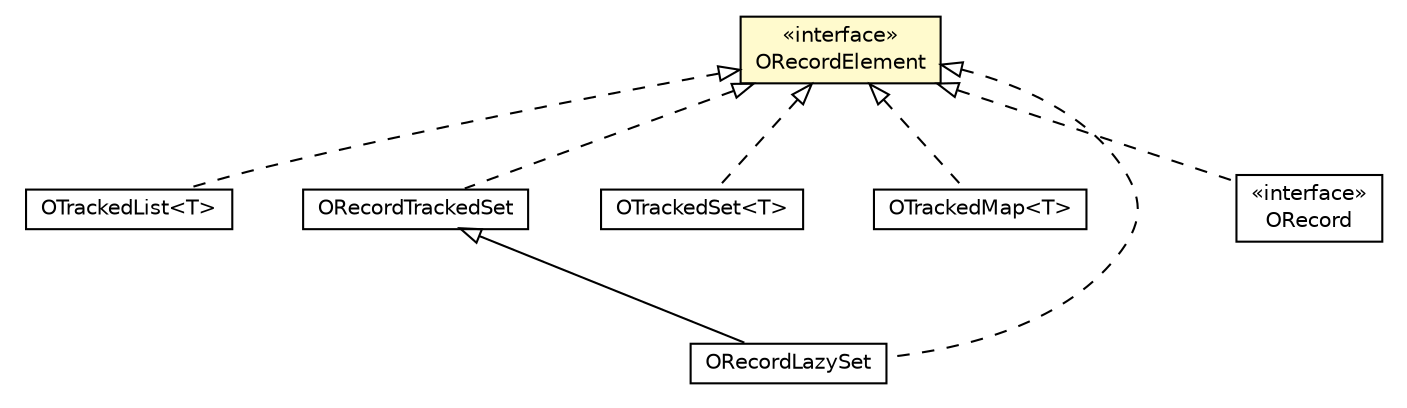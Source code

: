 #!/usr/local/bin/dot
#
# Class diagram 
# Generated by UMLGraph version R5_6-24-gf6e263 (http://www.umlgraph.org/)
#

digraph G {
	edge [fontname="Helvetica",fontsize=10,labelfontname="Helvetica",labelfontsize=10];
	node [fontname="Helvetica",fontsize=10,shape=plaintext];
	nodesep=0.25;
	ranksep=0.5;
	// com.orientechnologies.orient.core.db.record.OTrackedList<T>
	c2985522 [label=<<table title="com.orientechnologies.orient.core.db.record.OTrackedList" border="0" cellborder="1" cellspacing="0" cellpadding="2" port="p" href="./OTrackedList.html">
		<tr><td><table border="0" cellspacing="0" cellpadding="1">
<tr><td align="center" balign="center"> OTrackedList&lt;T&gt; </td></tr>
		</table></td></tr>
		</table>>, URL="./OTrackedList.html", fontname="Helvetica", fontcolor="black", fontsize=10.0];
	// com.orientechnologies.orient.core.db.record.ORecordTrackedSet
	c2985525 [label=<<table title="com.orientechnologies.orient.core.db.record.ORecordTrackedSet" border="0" cellborder="1" cellspacing="0" cellpadding="2" port="p" href="./ORecordTrackedSet.html">
		<tr><td><table border="0" cellspacing="0" cellpadding="1">
<tr><td align="center" balign="center"> ORecordTrackedSet </td></tr>
		</table></td></tr>
		</table>>, URL="./ORecordTrackedSet.html", fontname="Helvetica", fontcolor="black", fontsize=10.0];
	// com.orientechnologies.orient.core.db.record.ORecordElement
	c2985537 [label=<<table title="com.orientechnologies.orient.core.db.record.ORecordElement" border="0" cellborder="1" cellspacing="0" cellpadding="2" port="p" bgcolor="lemonChiffon" href="./ORecordElement.html">
		<tr><td><table border="0" cellspacing="0" cellpadding="1">
<tr><td align="center" balign="center"> &#171;interface&#187; </td></tr>
<tr><td align="center" balign="center"> ORecordElement </td></tr>
		</table></td></tr>
		</table>>, URL="./ORecordElement.html", fontname="Helvetica", fontcolor="black", fontsize=10.0];
	// com.orientechnologies.orient.core.db.record.OTrackedSet<T>
	c2985542 [label=<<table title="com.orientechnologies.orient.core.db.record.OTrackedSet" border="0" cellborder="1" cellspacing="0" cellpadding="2" port="p" href="./OTrackedSet.html">
		<tr><td><table border="0" cellspacing="0" cellpadding="1">
<tr><td align="center" balign="center"> OTrackedSet&lt;T&gt; </td></tr>
		</table></td></tr>
		</table>>, URL="./OTrackedSet.html", fontname="Helvetica", fontcolor="black", fontsize=10.0];
	// com.orientechnologies.orient.core.db.record.OTrackedMap<T>
	c2985547 [label=<<table title="com.orientechnologies.orient.core.db.record.OTrackedMap" border="0" cellborder="1" cellspacing="0" cellpadding="2" port="p" href="./OTrackedMap.html">
		<tr><td><table border="0" cellspacing="0" cellpadding="1">
<tr><td align="center" balign="center"> OTrackedMap&lt;T&gt; </td></tr>
		</table></td></tr>
		</table>>, URL="./OTrackedMap.html", fontname="Helvetica", fontcolor="black", fontsize=10.0];
	// com.orientechnologies.orient.core.db.record.ORecordLazySet
	c2985551 [label=<<table title="com.orientechnologies.orient.core.db.record.ORecordLazySet" border="0" cellborder="1" cellspacing="0" cellpadding="2" port="p" href="./ORecordLazySet.html">
		<tr><td><table border="0" cellspacing="0" cellpadding="1">
<tr><td align="center" balign="center"> ORecordLazySet </td></tr>
		</table></td></tr>
		</table>>, URL="./ORecordLazySet.html", fontname="Helvetica", fontcolor="black", fontsize=10.0];
	// com.orientechnologies.orient.core.record.ORecord
	c2985625 [label=<<table title="com.orientechnologies.orient.core.record.ORecord" border="0" cellborder="1" cellspacing="0" cellpadding="2" port="p" href="../../record/ORecord.html">
		<tr><td><table border="0" cellspacing="0" cellpadding="1">
<tr><td align="center" balign="center"> &#171;interface&#187; </td></tr>
<tr><td align="center" balign="center"> ORecord </td></tr>
		</table></td></tr>
		</table>>, URL="../../record/ORecord.html", fontname="Helvetica", fontcolor="black", fontsize=10.0];
	//com.orientechnologies.orient.core.db.record.OTrackedList<T> implements com.orientechnologies.orient.core.db.record.ORecordElement
	c2985537:p -> c2985522:p [dir=back,arrowtail=empty,style=dashed];
	//com.orientechnologies.orient.core.db.record.ORecordTrackedSet implements com.orientechnologies.orient.core.db.record.ORecordElement
	c2985537:p -> c2985525:p [dir=back,arrowtail=empty,style=dashed];
	//com.orientechnologies.orient.core.db.record.OTrackedSet<T> implements com.orientechnologies.orient.core.db.record.ORecordElement
	c2985537:p -> c2985542:p [dir=back,arrowtail=empty,style=dashed];
	//com.orientechnologies.orient.core.db.record.OTrackedMap<T> implements com.orientechnologies.orient.core.db.record.ORecordElement
	c2985537:p -> c2985547:p [dir=back,arrowtail=empty,style=dashed];
	//com.orientechnologies.orient.core.db.record.ORecordLazySet extends com.orientechnologies.orient.core.db.record.ORecordTrackedSet
	c2985525:p -> c2985551:p [dir=back,arrowtail=empty];
	//com.orientechnologies.orient.core.db.record.ORecordLazySet implements com.orientechnologies.orient.core.db.record.ORecordElement
	c2985537:p -> c2985551:p [dir=back,arrowtail=empty,style=dashed];
	//com.orientechnologies.orient.core.record.ORecord implements com.orientechnologies.orient.core.db.record.ORecordElement
	c2985537:p -> c2985625:p [dir=back,arrowtail=empty,style=dashed];
}


